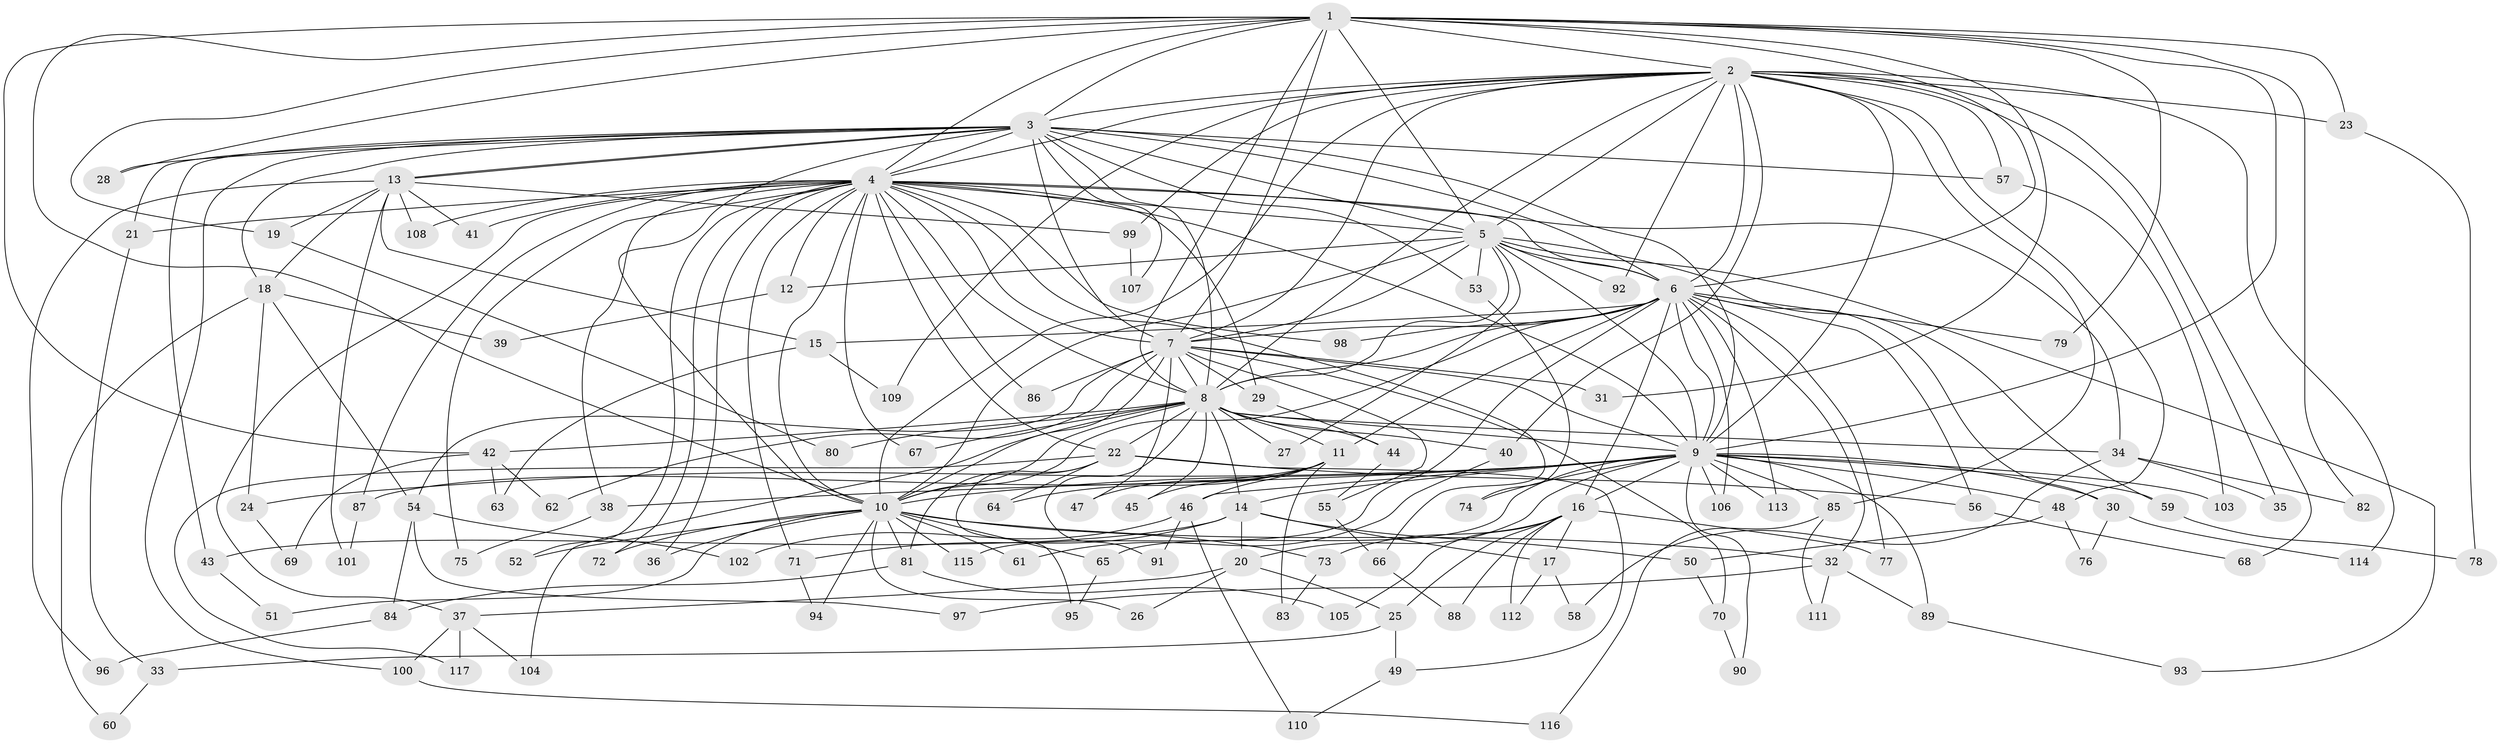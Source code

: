 // coarse degree distribution, {7: 0.04225352112676056, 5: 0.11267605633802817, 4: 0.09859154929577464, 3: 0.323943661971831, 13: 0.028169014084507043, 17: 0.014084507042253521, 16: 0.014084507042253521, 6: 0.014084507042253521, 2: 0.23943661971830985, 19: 0.028169014084507043, 8: 0.014084507042253521, 25: 0.014084507042253521, 15: 0.014084507042253521, 9: 0.014084507042253521, 24: 0.014084507042253521, 20: 0.014084507042253521}
// Generated by graph-tools (version 1.1) at 2025/36/03/04/25 23:36:34]
// undirected, 117 vertices, 259 edges
graph export_dot {
  node [color=gray90,style=filled];
  1;
  2;
  3;
  4;
  5;
  6;
  7;
  8;
  9;
  10;
  11;
  12;
  13;
  14;
  15;
  16;
  17;
  18;
  19;
  20;
  21;
  22;
  23;
  24;
  25;
  26;
  27;
  28;
  29;
  30;
  31;
  32;
  33;
  34;
  35;
  36;
  37;
  38;
  39;
  40;
  41;
  42;
  43;
  44;
  45;
  46;
  47;
  48;
  49;
  50;
  51;
  52;
  53;
  54;
  55;
  56;
  57;
  58;
  59;
  60;
  61;
  62;
  63;
  64;
  65;
  66;
  67;
  68;
  69;
  70;
  71;
  72;
  73;
  74;
  75;
  76;
  77;
  78;
  79;
  80;
  81;
  82;
  83;
  84;
  85;
  86;
  87;
  88;
  89;
  90;
  91;
  92;
  93;
  94;
  95;
  96;
  97;
  98;
  99;
  100;
  101;
  102;
  103;
  104;
  105;
  106;
  107;
  108;
  109;
  110;
  111;
  112;
  113;
  114;
  115;
  116;
  117;
  1 -- 2;
  1 -- 3;
  1 -- 4;
  1 -- 5;
  1 -- 6;
  1 -- 7;
  1 -- 8;
  1 -- 9;
  1 -- 10;
  1 -- 19;
  1 -- 23;
  1 -- 28;
  1 -- 31;
  1 -- 42;
  1 -- 79;
  1 -- 82;
  2 -- 3;
  2 -- 4;
  2 -- 5;
  2 -- 6;
  2 -- 7;
  2 -- 8;
  2 -- 9;
  2 -- 10;
  2 -- 23;
  2 -- 35;
  2 -- 40;
  2 -- 48;
  2 -- 57;
  2 -- 68;
  2 -- 85;
  2 -- 92;
  2 -- 99;
  2 -- 109;
  2 -- 114;
  3 -- 4;
  3 -- 5;
  3 -- 6;
  3 -- 7;
  3 -- 8;
  3 -- 9;
  3 -- 10;
  3 -- 13;
  3 -- 13;
  3 -- 18;
  3 -- 21;
  3 -- 28;
  3 -- 43;
  3 -- 53;
  3 -- 57;
  3 -- 100;
  3 -- 107;
  4 -- 5;
  4 -- 6;
  4 -- 7;
  4 -- 8;
  4 -- 9;
  4 -- 10;
  4 -- 12;
  4 -- 21;
  4 -- 22;
  4 -- 29;
  4 -- 34;
  4 -- 36;
  4 -- 37;
  4 -- 38;
  4 -- 41;
  4 -- 52;
  4 -- 66;
  4 -- 67;
  4 -- 71;
  4 -- 72;
  4 -- 75;
  4 -- 86;
  4 -- 87;
  4 -- 98;
  4 -- 108;
  5 -- 6;
  5 -- 7;
  5 -- 8;
  5 -- 9;
  5 -- 10;
  5 -- 12;
  5 -- 27;
  5 -- 53;
  5 -- 59;
  5 -- 92;
  5 -- 93;
  6 -- 7;
  6 -- 8;
  6 -- 9;
  6 -- 10;
  6 -- 11;
  6 -- 15;
  6 -- 16;
  6 -- 30;
  6 -- 32;
  6 -- 56;
  6 -- 77;
  6 -- 79;
  6 -- 98;
  6 -- 106;
  6 -- 113;
  6 -- 115;
  7 -- 8;
  7 -- 9;
  7 -- 10;
  7 -- 29;
  7 -- 31;
  7 -- 47;
  7 -- 54;
  7 -- 55;
  7 -- 62;
  7 -- 70;
  7 -- 86;
  8 -- 9;
  8 -- 10;
  8 -- 11;
  8 -- 14;
  8 -- 22;
  8 -- 27;
  8 -- 34;
  8 -- 40;
  8 -- 42;
  8 -- 44;
  8 -- 45;
  8 -- 67;
  8 -- 80;
  8 -- 91;
  8 -- 104;
  9 -- 10;
  9 -- 14;
  9 -- 16;
  9 -- 20;
  9 -- 24;
  9 -- 30;
  9 -- 38;
  9 -- 46;
  9 -- 48;
  9 -- 59;
  9 -- 65;
  9 -- 74;
  9 -- 85;
  9 -- 89;
  9 -- 90;
  9 -- 103;
  9 -- 106;
  9 -- 113;
  10 -- 26;
  10 -- 32;
  10 -- 36;
  10 -- 51;
  10 -- 52;
  10 -- 61;
  10 -- 65;
  10 -- 72;
  10 -- 73;
  10 -- 81;
  10 -- 94;
  10 -- 115;
  11 -- 45;
  11 -- 46;
  11 -- 47;
  11 -- 64;
  11 -- 83;
  11 -- 87;
  12 -- 39;
  13 -- 15;
  13 -- 18;
  13 -- 19;
  13 -- 41;
  13 -- 96;
  13 -- 99;
  13 -- 101;
  13 -- 108;
  14 -- 17;
  14 -- 20;
  14 -- 43;
  14 -- 50;
  14 -- 71;
  15 -- 63;
  15 -- 109;
  16 -- 17;
  16 -- 25;
  16 -- 73;
  16 -- 77;
  16 -- 88;
  16 -- 105;
  16 -- 112;
  17 -- 58;
  17 -- 112;
  18 -- 24;
  18 -- 39;
  18 -- 54;
  18 -- 60;
  19 -- 80;
  20 -- 25;
  20 -- 26;
  20 -- 37;
  21 -- 33;
  22 -- 49;
  22 -- 56;
  22 -- 64;
  22 -- 81;
  22 -- 95;
  22 -- 117;
  23 -- 78;
  24 -- 69;
  25 -- 33;
  25 -- 49;
  29 -- 44;
  30 -- 76;
  30 -- 114;
  32 -- 89;
  32 -- 97;
  32 -- 111;
  33 -- 60;
  34 -- 35;
  34 -- 58;
  34 -- 82;
  37 -- 100;
  37 -- 104;
  37 -- 117;
  38 -- 75;
  40 -- 61;
  42 -- 62;
  42 -- 63;
  42 -- 69;
  43 -- 51;
  44 -- 55;
  46 -- 91;
  46 -- 102;
  46 -- 110;
  48 -- 50;
  48 -- 76;
  49 -- 110;
  50 -- 70;
  53 -- 74;
  54 -- 84;
  54 -- 97;
  54 -- 102;
  55 -- 66;
  56 -- 68;
  57 -- 103;
  59 -- 78;
  65 -- 95;
  66 -- 88;
  70 -- 90;
  71 -- 94;
  73 -- 83;
  81 -- 84;
  81 -- 105;
  84 -- 96;
  85 -- 111;
  85 -- 116;
  87 -- 101;
  89 -- 93;
  99 -- 107;
  100 -- 116;
}
